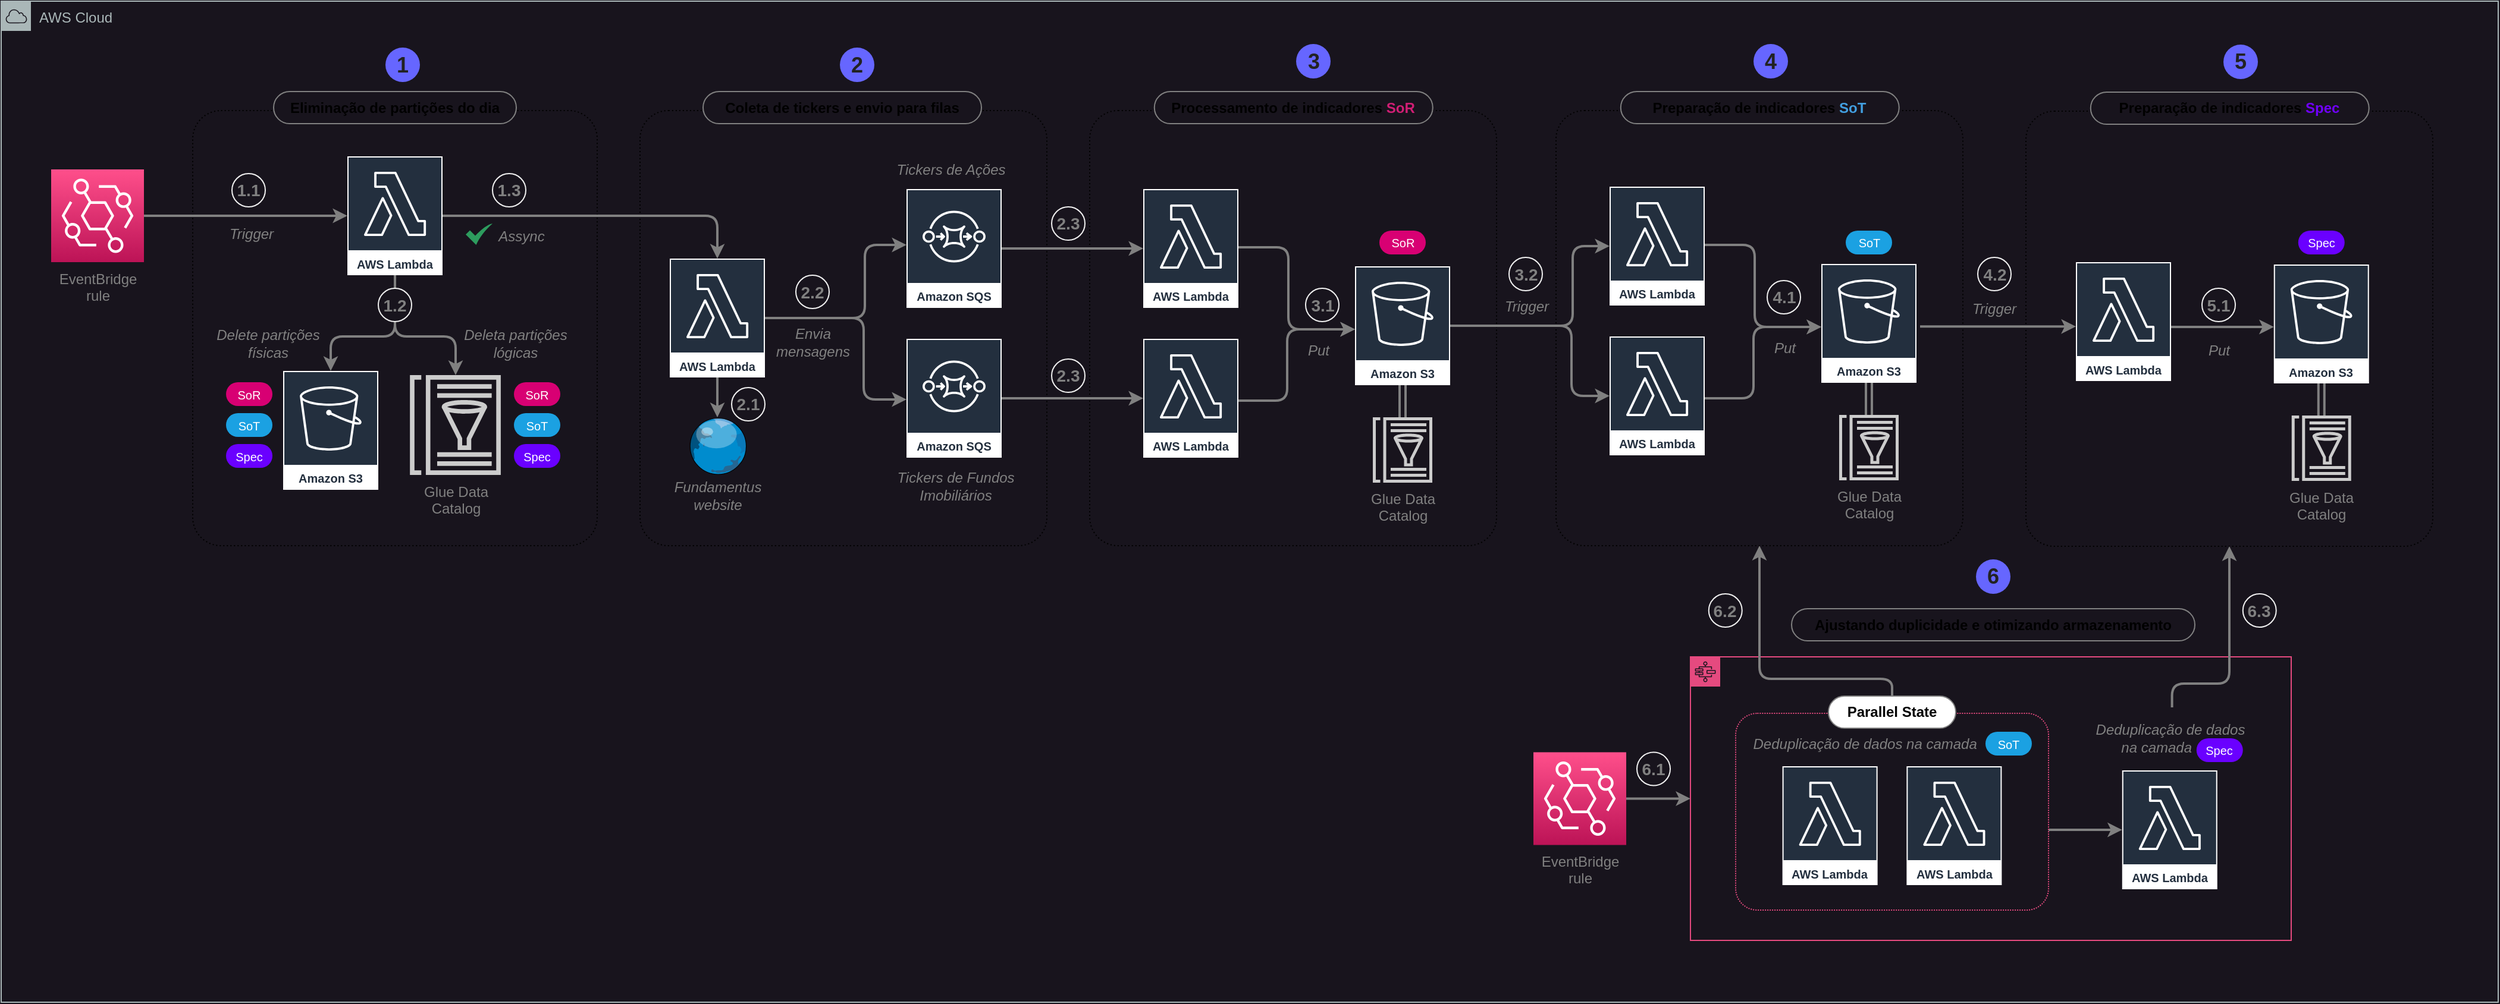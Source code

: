<mxfile>
    <diagram name="pynvest-tools" id="QcfjFlC14eD7CDKg3b7T">
        <mxGraphModel dx="2156" dy="1373" grid="0" gridSize="10" guides="1" tooltips="1" connect="1" arrows="1" fold="1" page="0" pageScale="1" pageWidth="850" pageHeight="1100" background="#18141D" math="0" shadow="0">
            <root>
                <mxCell id="0"/>
                <mxCell id="1" parent="0"/>
                <mxCell id="39" value="AWS Cloud" style="sketch=0;outlineConnect=0;gradientColor=none;html=1;whiteSpace=wrap;fontSize=12;fontStyle=0;shape=mxgraph.aws4.group;grIcon=mxgraph.aws4.group_aws_cloud;strokeColor=#AAB7B8;fillColor=none;verticalAlign=top;align=left;spacingLeft=30;fontColor=#AAB7B8;dashed=0;" parent="1" vertex="1">
                    <mxGeometry x="-88" y="-93" width="2099" height="842" as="geometry"/>
                </mxCell>
                <mxCell id="135" value="" style="rounded=1;whiteSpace=wrap;html=1;arcSize=7;dashed=1;dashPattern=1 2;fillColor=#18141D;" parent="1" vertex="1">
                    <mxGeometry x="827" y="-1" width="342" height="366" as="geometry"/>
                </mxCell>
                <mxCell id="118" value="" style="rounded=1;whiteSpace=wrap;html=1;arcSize=7;dashed=1;dashPattern=1 2;fillColor=#18141D;" parent="1" vertex="1">
                    <mxGeometry x="449" y="-1" width="342" height="366" as="geometry"/>
                </mxCell>
                <mxCell id="107" value="" style="rounded=1;whiteSpace=wrap;html=1;arcSize=7;dashed=1;dashPattern=1 2;fillColor=#18141D;" parent="1" vertex="1">
                    <mxGeometry x="73" y="-1" width="340" height="366" as="geometry"/>
                </mxCell>
                <mxCell id="108" style="edgeStyle=orthogonalEdgeStyle;html=1;strokeColor=#808080;strokeWidth=2;" parent="1" source="7" target="47" edge="1">
                    <mxGeometry relative="1" as="geometry"/>
                </mxCell>
                <mxCell id="7" value="&lt;font color=&quot;#808080&quot;&gt;EventBridge&lt;br&gt;rule&lt;br&gt;&lt;/font&gt;" style="sketch=0;points=[[0,0,0],[0.25,0,0],[0.5,0,0],[0.75,0,0],[1,0,0],[0,1,0],[0.25,1,0],[0.5,1,0],[0.75,1,0],[1,1,0],[0,0.25,0],[0,0.5,0],[0,0.75,0],[1,0.25,0],[1,0.5,0],[1,0.75,0]];outlineConnect=0;fontColor=#232F3E;gradientColor=#FF4F8B;gradientDirection=north;fillColor=#BC1356;strokeColor=#ffffff;dashed=0;verticalLabelPosition=bottom;verticalAlign=top;align=center;html=1;fontSize=12;fontStyle=0;aspect=fixed;shape=mxgraph.aws4.resourceIcon;resIcon=mxgraph.aws4.eventbridge;" parent="1" vertex="1">
                    <mxGeometry x="-46" y="48.5" width="78" height="78" as="geometry"/>
                </mxCell>
                <mxCell id="37" value="&lt;font style=&quot;font-size: 12px;&quot;&gt;&lt;br&gt;&lt;/font&gt;" style="verticalLabelPosition=bottom;sketch=0;aspect=fixed;html=1;verticalAlign=top;strokeColor=none;align=center;outlineConnect=0;shape=mxgraph.citrix.globe;fontSize=18;fontColor=#808080;" parent="1" vertex="1">
                    <mxGeometry x="488.88" y="257" width="50.24" height="48" as="geometry"/>
                </mxCell>
                <mxCell id="52" style="edgeStyle=orthogonalEdgeStyle;html=1;strokeColor=#808080;strokeWidth=2;" parent="1" source="47" target="51" edge="1">
                    <mxGeometry relative="1" as="geometry">
                        <Array as="points">
                            <mxPoint x="243" y="189"/>
                            <mxPoint x="189" y="189"/>
                        </Array>
                    </mxGeometry>
                </mxCell>
                <mxCell id="55" style="edgeStyle=orthogonalEdgeStyle;html=1;strokeColor=#808080;strokeWidth=2;" parent="1" source="47" target="53" edge="1">
                    <mxGeometry relative="1" as="geometry">
                        <Array as="points">
                            <mxPoint x="243" y="189"/>
                            <mxPoint x="294" y="189"/>
                        </Array>
                    </mxGeometry>
                </mxCell>
                <mxCell id="119" style="edgeStyle=orthogonalEdgeStyle;html=1;strokeColor=#808080;strokeWidth=2;" parent="1" source="47" target="111" edge="1">
                    <mxGeometry relative="1" as="geometry">
                        <Array as="points">
                            <mxPoint x="514" y="87"/>
                        </Array>
                    </mxGeometry>
                </mxCell>
                <mxCell id="47" value="AWS Lambda" style="sketch=0;outlineConnect=0;fontColor=#232F3E;gradientColor=none;strokeColor=#ffffff;fillColor=#232F3E;dashed=0;verticalLabelPosition=middle;verticalAlign=bottom;align=center;html=1;whiteSpace=wrap;fontSize=10;fontStyle=1;spacing=3;shape=mxgraph.aws4.productIcon;prIcon=mxgraph.aws4.lambda;" parent="1" vertex="1">
                    <mxGeometry x="203" y="37.5" width="80" height="100" as="geometry"/>
                </mxCell>
                <mxCell id="51" value="Amazon S3" style="sketch=0;outlineConnect=0;fontColor=#232F3E;gradientColor=none;strokeColor=#ffffff;fillColor=#232F3E;dashed=0;verticalLabelPosition=middle;verticalAlign=bottom;align=center;html=1;whiteSpace=wrap;fontSize=10;fontStyle=1;spacing=3;shape=mxgraph.aws4.productIcon;prIcon=mxgraph.aws4.s3;" parent="1" vertex="1">
                    <mxGeometry x="149" y="218" width="80" height="100" as="geometry"/>
                </mxCell>
                <mxCell id="53" value="&lt;font style=&quot;background-color: rgb(24, 20, 29);&quot; color=&quot;#808080&quot;&gt;Glue Data&lt;br&gt;Catalog&lt;/font&gt;" style="sketch=0;outlineConnect=0;fontColor=#232F3E;gradientColor=none;fillColor=#CCCCCC;strokeColor=none;dashed=0;verticalLabelPosition=bottom;verticalAlign=top;align=center;html=1;fontSize=12;fontStyle=0;aspect=fixed;pointerEvents=1;shape=mxgraph.aws4.glue_data_catalog;" parent="1" vertex="1">
                    <mxGeometry x="255" y="221.5" width="77.54" height="84" as="geometry"/>
                </mxCell>
                <mxCell id="58" value="&lt;i&gt;Trigger&lt;/i&gt;" style="text;html=1;align=center;verticalAlign=middle;resizable=0;points=[];autosize=1;strokeColor=none;fillColor=none;fontColor=#808080;" parent="1" vertex="1">
                    <mxGeometry x="94" y="90" width="55" height="26" as="geometry"/>
                </mxCell>
                <mxCell id="64" value="&lt;i&gt;Delete partições&lt;br&gt;físicas&lt;br&gt;&lt;/i&gt;" style="text;html=1;align=center;verticalAlign=middle;resizable=0;points=[];autosize=1;strokeColor=none;fillColor=none;fontColor=#808080;" parent="1" vertex="1">
                    <mxGeometry x="83" y="174" width="105" height="41" as="geometry"/>
                </mxCell>
                <mxCell id="65" value="&lt;i&gt;Deleta partições&lt;br&gt;lógicas&lt;br&gt;&lt;/i&gt;" style="text;html=1;align=center;verticalAlign=middle;resizable=0;points=[];autosize=1;strokeColor=none;fillColor=none;fontColor=#808080;" parent="1" vertex="1">
                    <mxGeometry x="291" y="174" width="105" height="41" as="geometry"/>
                </mxCell>
                <mxCell id="76" value="SoR" style="rounded=1;whiteSpace=wrap;html=1;arcSize=50;fillColor=#d80073;fontColor=#ffffff;strokeColor=none;fontSize=10;" parent="1" vertex="1">
                    <mxGeometry x="101" y="227.5" width="39" height="20" as="geometry"/>
                </mxCell>
                <mxCell id="77" value="SoT" style="rounded=1;whiteSpace=wrap;html=1;arcSize=50;fillColor=#1ba1e2;fontColor=#ffffff;strokeColor=none;fontSize=10;" parent="1" vertex="1">
                    <mxGeometry x="101" y="253.5" width="39" height="20" as="geometry"/>
                </mxCell>
                <mxCell id="78" value="Spec" style="rounded=1;whiteSpace=wrap;html=1;arcSize=50;fillColor=#6a00ff;fontColor=#ffffff;strokeColor=none;fontSize=10;" parent="1" vertex="1">
                    <mxGeometry x="101" y="279.5" width="39" height="20" as="geometry"/>
                </mxCell>
                <mxCell id="104" value="SoR" style="rounded=1;whiteSpace=wrap;html=1;arcSize=50;fillColor=#d80073;fontColor=#ffffff;strokeColor=none;fontSize=10;" parent="1" vertex="1">
                    <mxGeometry x="343" y="227.5" width="39" height="20" as="geometry"/>
                </mxCell>
                <mxCell id="105" value="SoT" style="rounded=1;whiteSpace=wrap;html=1;arcSize=50;fillColor=#1ba1e2;fontColor=#ffffff;strokeColor=none;fontSize=10;" parent="1" vertex="1">
                    <mxGeometry x="343" y="253.5" width="39" height="20" as="geometry"/>
                </mxCell>
                <mxCell id="106" value="Spec" style="rounded=1;whiteSpace=wrap;html=1;arcSize=50;fillColor=#6a00ff;fontColor=#ffffff;strokeColor=none;fontSize=10;" parent="1" vertex="1">
                    <mxGeometry x="343" y="279.5" width="39" height="20" as="geometry"/>
                </mxCell>
                <mxCell id="109" style="edgeStyle=orthogonalEdgeStyle;html=1;strokeColor=#808080;strokeWidth=2;" parent="1" source="111" target="112" edge="1">
                    <mxGeometry relative="1" as="geometry">
                        <Array as="points">
                            <mxPoint x="638" y="174"/>
                            <mxPoint x="638" y="112"/>
                        </Array>
                    </mxGeometry>
                </mxCell>
                <mxCell id="110" style="edgeStyle=orthogonalEdgeStyle;html=1;strokeColor=#808080;strokeWidth=2;" parent="1" source="111" target="113" edge="1">
                    <mxGeometry relative="1" as="geometry">
                        <Array as="points">
                            <mxPoint x="637" y="174"/>
                            <mxPoint x="637" y="242"/>
                        </Array>
                    </mxGeometry>
                </mxCell>
                <mxCell id="140" style="edgeStyle=orthogonalEdgeStyle;html=1;strokeColor=#808080;strokeWidth=2;" parent="1" source="111" target="37" edge="1">
                    <mxGeometry relative="1" as="geometry"/>
                </mxCell>
                <mxCell id="111" value="AWS Lambda" style="sketch=0;outlineConnect=0;fontColor=#232F3E;gradientColor=none;strokeColor=#ffffff;fillColor=#232F3E;dashed=0;verticalLabelPosition=middle;verticalAlign=bottom;align=center;html=1;whiteSpace=wrap;fontSize=10;fontStyle=1;spacing=3;shape=mxgraph.aws4.productIcon;prIcon=mxgraph.aws4.lambda;" parent="1" vertex="1">
                    <mxGeometry x="474" y="123.5" width="80" height="100" as="geometry"/>
                </mxCell>
                <mxCell id="133" style="edgeStyle=orthogonalEdgeStyle;html=1;strokeColor=#808080;strokeWidth=2;" parent="1" source="112" target="126" edge="1">
                    <mxGeometry relative="1" as="geometry"/>
                </mxCell>
                <mxCell id="112" value="Amazon SQS" style="sketch=0;outlineConnect=0;fontColor=#232F3E;gradientColor=none;strokeColor=#ffffff;fillColor=#232F3E;dashed=0;verticalLabelPosition=middle;verticalAlign=bottom;align=center;html=1;whiteSpace=wrap;fontSize=10;fontStyle=1;spacing=3;shape=mxgraph.aws4.productIcon;prIcon=mxgraph.aws4.sqs;" parent="1" vertex="1">
                    <mxGeometry x="673" y="65" width="80" height="100" as="geometry"/>
                </mxCell>
                <mxCell id="134" style="edgeStyle=orthogonalEdgeStyle;html=1;strokeColor=#808080;strokeWidth=2;" parent="1" source="113" target="124" edge="1">
                    <mxGeometry relative="1" as="geometry"/>
                </mxCell>
                <mxCell id="113" value="Amazon SQS" style="sketch=0;outlineConnect=0;fontColor=#232F3E;gradientColor=none;strokeColor=#ffffff;fillColor=#232F3E;dashed=0;verticalLabelPosition=middle;verticalAlign=bottom;align=center;html=1;whiteSpace=wrap;fontSize=10;fontStyle=1;spacing=3;shape=mxgraph.aws4.productIcon;prIcon=mxgraph.aws4.sqs;" parent="1" vertex="1">
                    <mxGeometry x="673" y="191" width="80" height="100" as="geometry"/>
                </mxCell>
                <mxCell id="115" value="&lt;i&gt;Envia&lt;br&gt;mensagens&lt;br&gt;&lt;/i&gt;" style="text;html=1;align=center;verticalAlign=middle;resizable=0;points=[];autosize=1;strokeColor=none;fillColor=none;fontColor=#808080;" parent="1" vertex="1">
                    <mxGeometry x="554" y="173" width="80" height="41" as="geometry"/>
                </mxCell>
                <mxCell id="116" value="&lt;i&gt;Tickers de Fundos&lt;br&gt;Imobiliários&lt;br&gt;&lt;/i&gt;" style="text;html=1;align=center;verticalAlign=middle;resizable=0;points=[];autosize=1;strokeColor=none;fillColor=none;fontColor=#808080;" parent="1" vertex="1">
                    <mxGeometry x="655" y="294.5" width="117" height="41" as="geometry"/>
                </mxCell>
                <mxCell id="117" value="&lt;i&gt;Tickers de Ações&lt;br&gt;&lt;/i&gt;" style="text;html=1;align=center;verticalAlign=middle;resizable=0;points=[];autosize=1;strokeColor=none;fillColor=none;fontColor=#808080;" parent="1" vertex="1">
                    <mxGeometry x="655" y="36" width="109" height="26" as="geometry"/>
                </mxCell>
                <mxCell id="120" value="&lt;i&gt;Assync&lt;/i&gt;" style="text;html=1;align=center;verticalAlign=middle;resizable=0;points=[];autosize=1;strokeColor=none;fillColor=none;fontColor=#808080;" parent="1" vertex="1">
                    <mxGeometry x="320" y="92" width="57" height="26" as="geometry"/>
                </mxCell>
                <mxCell id="121" value="" style="sketch=0;html=1;aspect=fixed;strokeColor=none;shadow=0;align=center;verticalAlign=top;fillColor=#2D9C5E;shape=mxgraph.gcp2.check;dashed=1;dashPattern=1 2;" parent="1" vertex="1">
                    <mxGeometry x="302.5" y="94" width="22.5" height="18" as="geometry"/>
                </mxCell>
                <mxCell id="123" style="edgeStyle=orthogonalEdgeStyle;html=1;strokeColor=#808080;strokeWidth=2;" parent="1" source="124" target="128" edge="1">
                    <mxGeometry relative="1" as="geometry">
                        <Array as="points">
                            <mxPoint x="993" y="243"/>
                            <mxPoint x="993" y="183"/>
                        </Array>
                    </mxGeometry>
                </mxCell>
                <mxCell id="124" value="AWS Lambda" style="sketch=0;outlineConnect=0;fontColor=#232F3E;gradientColor=none;strokeColor=#ffffff;fillColor=#232F3E;dashed=0;verticalLabelPosition=middle;verticalAlign=bottom;align=center;html=1;whiteSpace=wrap;fontSize=10;fontStyle=1;spacing=3;shape=mxgraph.aws4.productIcon;prIcon=mxgraph.aws4.lambda;" parent="1" vertex="1">
                    <mxGeometry x="872" y="191" width="80" height="100" as="geometry"/>
                </mxCell>
                <mxCell id="125" style="edgeStyle=orthogonalEdgeStyle;html=1;strokeColor=#808080;strokeWidth=2;" parent="1" source="126" target="128" edge="1">
                    <mxGeometry relative="1" as="geometry">
                        <Array as="points">
                            <mxPoint x="994" y="114"/>
                            <mxPoint x="994" y="183"/>
                        </Array>
                    </mxGeometry>
                </mxCell>
                <mxCell id="126" value="AWS Lambda" style="sketch=0;outlineConnect=0;fontColor=#232F3E;gradientColor=none;strokeColor=#ffffff;fillColor=#232F3E;dashed=0;verticalLabelPosition=middle;verticalAlign=bottom;align=center;html=1;whiteSpace=wrap;fontSize=10;fontStyle=1;spacing=3;shape=mxgraph.aws4.productIcon;prIcon=mxgraph.aws4.lambda;" parent="1" vertex="1">
                    <mxGeometry x="872" y="65" width="80" height="100" as="geometry"/>
                </mxCell>
                <mxCell id="127" style="edgeStyle=orthogonalEdgeStyle;html=1;strokeColor=#808080;strokeWidth=2;fontSize=10;fontColor=#808080;shape=link;" parent="1" source="128" target="132" edge="1">
                    <mxGeometry relative="1" as="geometry"/>
                </mxCell>
                <mxCell id="128" value="Amazon S3" style="sketch=0;outlineConnect=0;fontColor=#232F3E;gradientColor=none;strokeColor=#ffffff;fillColor=#232F3E;dashed=0;verticalLabelPosition=middle;verticalAlign=bottom;align=center;html=1;whiteSpace=wrap;fontSize=10;fontStyle=1;spacing=3;shape=mxgraph.aws4.productIcon;prIcon=mxgraph.aws4.s3;" parent="1" vertex="1">
                    <mxGeometry x="1050" y="130" width="80" height="100" as="geometry"/>
                </mxCell>
                <mxCell id="130" value="&lt;i&gt;Put&lt;/i&gt;" style="text;html=1;align=center;verticalAlign=middle;resizable=0;points=[];autosize=1;strokeColor=none;fillColor=none;fontColor=#808080;" parent="1" vertex="1">
                    <mxGeometry x="1000.5" y="188" width="36" height="26" as="geometry"/>
                </mxCell>
                <mxCell id="131" value="SoR" style="rounded=1;whiteSpace=wrap;html=1;arcSize=50;fillColor=#d80073;fontColor=#ffffff;strokeColor=none;fontSize=10;" parent="1" vertex="1">
                    <mxGeometry x="1070.5" y="100" width="39" height="20" as="geometry"/>
                </mxCell>
                <mxCell id="132" value="&lt;font style=&quot;background-color: rgb(24, 20, 29);&quot; color=&quot;#808080&quot;&gt;Glue Data&lt;br&gt;Catalog&lt;/font&gt;" style="sketch=0;outlineConnect=0;fontColor=#232F3E;gradientColor=none;fillColor=#CCCCCC;strokeColor=none;dashed=0;verticalLabelPosition=bottom;verticalAlign=top;align=center;html=1;fontSize=12;fontStyle=0;aspect=fixed;pointerEvents=1;shape=mxgraph.aws4.glue_data_catalog;" parent="1" vertex="1">
                    <mxGeometry x="1064.61" y="257" width="50.77" height="55" as="geometry"/>
                </mxCell>
                <mxCell id="136" value="&lt;b&gt;Eliminação de partições do dia&lt;/b&gt;" style="rounded=1;whiteSpace=wrap;html=1;strokeColor=#808080;gradientColor=none;arcSize=50;fillColor=#18141D;" parent="1" vertex="1">
                    <mxGeometry x="141" y="-17" width="204" height="27" as="geometry"/>
                </mxCell>
                <mxCell id="137" value="&lt;b&gt;Coleta de tickers e envio para filas&lt;/b&gt;" style="rounded=1;whiteSpace=wrap;html=1;strokeColor=#808080;gradientColor=none;arcSize=50;fillColor=#18141D;" parent="1" vertex="1">
                    <mxGeometry x="502" y="-17" width="234" height="27" as="geometry"/>
                </mxCell>
                <mxCell id="138" value="&lt;b&gt;Processamento de indicadores &lt;font color=&quot;#d01e74&quot;&gt;SoR&lt;/font&gt;&lt;/b&gt;" style="rounded=1;whiteSpace=wrap;html=1;strokeColor=#808080;gradientColor=none;arcSize=50;fillColor=#18141D;" parent="1" vertex="1">
                    <mxGeometry x="881.38" y="-17" width="234" height="27" as="geometry"/>
                </mxCell>
                <mxCell id="139" value="&lt;i&gt;Fundamentus&lt;br&gt;website&lt;br&gt;&lt;/i&gt;" style="text;html=1;align=center;verticalAlign=middle;resizable=0;points=[];autosize=1;strokeColor=none;fillColor=none;fontColor=#808080;" parent="1" vertex="1">
                    <mxGeometry x="468.5" y="302" width="91" height="41" as="geometry"/>
                </mxCell>
                <mxCell id="177" value="&lt;b style=&quot;&quot;&gt;&lt;font style=&quot;font-size: 14px;&quot;&gt;1.1&lt;/font&gt;&lt;/b&gt;" style="ellipse;whiteSpace=wrap;html=1;aspect=fixed;fontColor=#808080;fillColor=#18141D;strokeColor=#F0F0F0;fontSize=12;" parent="1" vertex="1">
                    <mxGeometry x="106" y="52" width="28" height="28" as="geometry"/>
                </mxCell>
                <mxCell id="183" value="" style="rounded=1;whiteSpace=wrap;html=1;arcSize=7;dashed=1;dashPattern=1 2;fillColor=#18141D;" parent="1" vertex="1">
                    <mxGeometry x="1219" y="-1" width="342" height="366" as="geometry"/>
                </mxCell>
                <mxCell id="184" style="edgeStyle=orthogonalEdgeStyle;html=1;strokeColor=#808080;strokeWidth=2;" parent="1" source="185" target="189" edge="1">
                    <mxGeometry relative="1" as="geometry">
                        <Array as="points">
                            <mxPoint x="1385" y="241"/>
                            <mxPoint x="1385" y="181"/>
                        </Array>
                    </mxGeometry>
                </mxCell>
                <mxCell id="185" value="AWS Lambda" style="sketch=0;outlineConnect=0;fontColor=#232F3E;gradientColor=none;strokeColor=#ffffff;fillColor=#232F3E;dashed=0;verticalLabelPosition=middle;verticalAlign=bottom;align=center;html=1;whiteSpace=wrap;fontSize=10;fontStyle=1;spacing=3;shape=mxgraph.aws4.productIcon;prIcon=mxgraph.aws4.lambda;" parent="1" vertex="1">
                    <mxGeometry x="1264" y="189" width="80" height="100" as="geometry"/>
                </mxCell>
                <mxCell id="186" style="edgeStyle=orthogonalEdgeStyle;html=1;strokeColor=#808080;strokeWidth=2;" parent="1" source="187" target="189" edge="1">
                    <mxGeometry relative="1" as="geometry">
                        <Array as="points">
                            <mxPoint x="1386" y="112"/>
                            <mxPoint x="1386" y="181"/>
                        </Array>
                    </mxGeometry>
                </mxCell>
                <mxCell id="187" value="AWS Lambda" style="sketch=0;outlineConnect=0;fontColor=#232F3E;gradientColor=none;strokeColor=#ffffff;fillColor=#232F3E;dashed=0;verticalLabelPosition=middle;verticalAlign=bottom;align=center;html=1;whiteSpace=wrap;fontSize=10;fontStyle=1;spacing=3;shape=mxgraph.aws4.productIcon;prIcon=mxgraph.aws4.lambda;" parent="1" vertex="1">
                    <mxGeometry x="1264" y="63" width="80" height="100" as="geometry"/>
                </mxCell>
                <mxCell id="188" style="edgeStyle=orthogonalEdgeStyle;html=1;strokeColor=#808080;strokeWidth=2;fontSize=10;fontColor=#808080;shape=link;" parent="1" source="189" target="191" edge="1">
                    <mxGeometry relative="1" as="geometry"/>
                </mxCell>
                <mxCell id="189" value="Amazon S3" style="sketch=0;outlineConnect=0;fontColor=#232F3E;gradientColor=none;strokeColor=#ffffff;fillColor=#232F3E;dashed=0;verticalLabelPosition=middle;verticalAlign=bottom;align=center;html=1;whiteSpace=wrap;fontSize=10;fontStyle=1;spacing=3;shape=mxgraph.aws4.productIcon;prIcon=mxgraph.aws4.s3;" parent="1" vertex="1">
                    <mxGeometry x="1442" y="128" width="80" height="100" as="geometry"/>
                </mxCell>
                <mxCell id="190" value="&lt;i&gt;Put&lt;/i&gt;" style="text;html=1;align=center;verticalAlign=middle;resizable=0;points=[];autosize=1;strokeColor=none;fillColor=none;fontColor=#808080;" parent="1" vertex="1">
                    <mxGeometry x="1392.5" y="186" width="36" height="26" as="geometry"/>
                </mxCell>
                <mxCell id="191" value="&lt;font style=&quot;background-color: rgb(24, 20, 29);&quot; color=&quot;#808080&quot;&gt;Glue Data&lt;br&gt;Catalog&lt;/font&gt;" style="sketch=0;outlineConnect=0;fontColor=#232F3E;gradientColor=none;fillColor=#CCCCCC;strokeColor=none;dashed=0;verticalLabelPosition=bottom;verticalAlign=top;align=center;html=1;fontSize=12;fontStyle=0;aspect=fixed;pointerEvents=1;shape=mxgraph.aws4.glue_data_catalog;" parent="1" vertex="1">
                    <mxGeometry x="1456.61" y="255" width="50.77" height="55" as="geometry"/>
                </mxCell>
                <mxCell id="192" value="SoT" style="rounded=1;whiteSpace=wrap;html=1;arcSize=50;fillColor=#1ba1e2;fontColor=#ffffff;strokeColor=none;fontSize=10;" parent="1" vertex="1">
                    <mxGeometry x="1462.5" y="100" width="39" height="20" as="geometry"/>
                </mxCell>
                <mxCell id="195" value="&lt;b&gt;Preparação de indicadores &lt;font color=&quot;#429fe0&quot;&gt;SoT&lt;/font&gt;&lt;/b&gt;" style="rounded=1;whiteSpace=wrap;html=1;strokeColor=#808080;gradientColor=none;arcSize=50;fillColor=#18141D;" parent="1" vertex="1">
                    <mxGeometry x="1273.38" y="-17" width="234" height="27" as="geometry"/>
                </mxCell>
                <mxCell id="196" style="edgeStyle=orthogonalEdgeStyle;html=1;strokeColor=#808080;strokeWidth=2;fontColor=#d01e74;" parent="1" source="128" target="187" edge="1">
                    <mxGeometry relative="1" as="geometry">
                        <Array as="points">
                            <mxPoint x="1233" y="180"/>
                            <mxPoint x="1233" y="113"/>
                        </Array>
                    </mxGeometry>
                </mxCell>
                <mxCell id="197" style="edgeStyle=orthogonalEdgeStyle;html=1;strokeColor=#808080;strokeWidth=2;fontColor=#d01e74;" parent="1" source="128" target="185" edge="1">
                    <mxGeometry relative="1" as="geometry">
                        <Array as="points">
                            <mxPoint x="1232" y="180"/>
                            <mxPoint x="1232" y="239"/>
                        </Array>
                    </mxGeometry>
                </mxCell>
                <mxCell id="198" value="&lt;i&gt;Trigger&lt;/i&gt;" style="text;html=1;align=center;verticalAlign=middle;resizable=0;points=[];autosize=1;strokeColor=none;fillColor=none;fontColor=#808080;" parent="1" vertex="1">
                    <mxGeometry x="1166" y="150.5" width="55" height="26" as="geometry"/>
                </mxCell>
                <mxCell id="201" value="&lt;b&gt;&lt;font style=&quot;font-size: 18px;&quot;&gt;1&lt;/font&gt;&lt;/b&gt;" style="ellipse;whiteSpace=wrap;html=1;aspect=fixed;fontColor=#222222;fillColor=#6666FF;strokeColor=none;" parent="1" vertex="1">
                    <mxGeometry x="235" y="-54" width="29" height="29" as="geometry"/>
                </mxCell>
                <mxCell id="202" value="&lt;b&gt;&lt;font style=&quot;font-size: 18px;&quot;&gt;2&lt;/font&gt;&lt;/b&gt;" style="ellipse;whiteSpace=wrap;html=1;aspect=fixed;fontColor=#222222;fillColor=#6666FF;strokeColor=none;" parent="1" vertex="1">
                    <mxGeometry x="617" y="-54" width="29" height="29" as="geometry"/>
                </mxCell>
                <mxCell id="203" value="&lt;b&gt;&lt;font style=&quot;font-size: 18px;&quot;&gt;3&lt;/font&gt;&lt;/b&gt;" style="ellipse;whiteSpace=wrap;html=1;aspect=fixed;fontColor=#222222;fillColor=#6666FF;strokeColor=none;" parent="1" vertex="1">
                    <mxGeometry x="1000.5" y="-57" width="29" height="29" as="geometry"/>
                </mxCell>
                <mxCell id="204" value="&lt;b&gt;&lt;font style=&quot;font-size: 18px;&quot;&gt;4&lt;/font&gt;&lt;/b&gt;" style="ellipse;whiteSpace=wrap;html=1;aspect=fixed;fontColor=#222222;fillColor=#6666FF;strokeColor=none;" parent="1" vertex="1">
                    <mxGeometry x="1385" y="-57" width="29" height="29" as="geometry"/>
                </mxCell>
                <mxCell id="217" value="" style="rounded=1;whiteSpace=wrap;html=1;arcSize=7;dashed=1;dashPattern=1 2;fillColor=#18141D;" parent="1" vertex="1">
                    <mxGeometry x="1614" y="-0.5" width="342" height="366" as="geometry"/>
                </mxCell>
                <mxCell id="220" style="edgeStyle=orthogonalEdgeStyle;html=1;strokeColor=#808080;strokeWidth=2;" parent="1" source="222" target="224" edge="1">
                    <mxGeometry relative="1" as="geometry">
                        <Array as="points">
                            <mxPoint x="1760" y="181"/>
                            <mxPoint x="1760" y="181"/>
                        </Array>
                    </mxGeometry>
                </mxCell>
                <mxCell id="222" value="AWS Lambda" style="sketch=0;outlineConnect=0;fontColor=#232F3E;gradientColor=none;strokeColor=#ffffff;fillColor=#232F3E;dashed=0;verticalLabelPosition=middle;verticalAlign=bottom;align=center;html=1;whiteSpace=wrap;fontSize=10;fontStyle=1;spacing=3;shape=mxgraph.aws4.productIcon;prIcon=mxgraph.aws4.lambda;" parent="1" vertex="1">
                    <mxGeometry x="1656" y="126.5" width="80" height="100" as="geometry"/>
                </mxCell>
                <mxCell id="223" style="edgeStyle=orthogonalEdgeStyle;html=1;strokeColor=#808080;strokeWidth=2;fontSize=10;fontColor=#808080;shape=link;" parent="1" source="224" target="226" edge="1">
                    <mxGeometry relative="1" as="geometry"/>
                </mxCell>
                <mxCell id="224" value="Amazon S3" style="sketch=0;outlineConnect=0;fontColor=#232F3E;gradientColor=none;strokeColor=#ffffff;fillColor=#232F3E;dashed=0;verticalLabelPosition=middle;verticalAlign=bottom;align=center;html=1;whiteSpace=wrap;fontSize=10;fontStyle=1;spacing=3;shape=mxgraph.aws4.productIcon;prIcon=mxgraph.aws4.s3;" parent="1" vertex="1">
                    <mxGeometry x="1822.38" y="128.5" width="80" height="100" as="geometry"/>
                </mxCell>
                <mxCell id="225" value="&lt;i&gt;Put&lt;/i&gt;" style="text;html=1;align=center;verticalAlign=middle;resizable=0;points=[];autosize=1;strokeColor=none;fillColor=none;fontColor=#808080;" parent="1" vertex="1">
                    <mxGeometry x="1758" y="188" width="36" height="26" as="geometry"/>
                </mxCell>
                <mxCell id="226" value="&lt;font style=&quot;background-color: rgb(24, 20, 29);&quot; color=&quot;#808080&quot;&gt;Glue Data&lt;br&gt;Catalog&lt;/font&gt;" style="sketch=0;outlineConnect=0;fontColor=#232F3E;gradientColor=none;fillColor=#CCCCCC;strokeColor=none;dashed=0;verticalLabelPosition=bottom;verticalAlign=top;align=center;html=1;fontSize=12;fontStyle=0;aspect=fixed;pointerEvents=1;shape=mxgraph.aws4.glue_data_catalog;" parent="1" vertex="1">
                    <mxGeometry x="1836.99" y="255.5" width="50.77" height="55" as="geometry"/>
                </mxCell>
                <mxCell id="228" value="&lt;b&gt;Preparação de indicadores &lt;font color=&quot;#7000fd&quot;&gt;Spec&lt;/font&gt;&lt;/b&gt;" style="rounded=1;whiteSpace=wrap;html=1;strokeColor=#808080;gradientColor=none;arcSize=50;fillColor=#18141D;" parent="1" vertex="1">
                    <mxGeometry x="1668.38" y="-16.5" width="234" height="27" as="geometry"/>
                </mxCell>
                <mxCell id="229" style="edgeStyle=orthogonalEdgeStyle;html=1;strokeColor=#808080;strokeWidth=2;fontColor=#d01e74;" parent="1" target="222" edge="1">
                    <mxGeometry relative="1" as="geometry">
                        <mxPoint x="1525" y="180.567" as="sourcePoint"/>
                        <Array as="points">
                            <mxPoint x="1655" y="181"/>
                            <mxPoint x="1655" y="181"/>
                        </Array>
                    </mxGeometry>
                </mxCell>
                <mxCell id="231" value="&lt;i&gt;Trigger&lt;/i&gt;" style="text;html=1;align=center;verticalAlign=middle;resizable=0;points=[];autosize=1;strokeColor=none;fillColor=none;fontColor=#808080;" parent="1" vertex="1">
                    <mxGeometry x="1559" y="153" width="55" height="26" as="geometry"/>
                </mxCell>
                <mxCell id="233" value="&lt;b&gt;&lt;font style=&quot;font-size: 18px;&quot;&gt;5&lt;/font&gt;&lt;/b&gt;" style="ellipse;whiteSpace=wrap;html=1;aspect=fixed;fontColor=#222222;fillColor=#6666FF;strokeColor=none;" parent="1" vertex="1">
                    <mxGeometry x="1780" y="-56.5" width="29" height="29" as="geometry"/>
                </mxCell>
                <mxCell id="234" value="Spec" style="rounded=1;whiteSpace=wrap;html=1;arcSize=50;fillColor=#6a00ff;fontColor=#ffffff;strokeColor=none;fontSize=10;" parent="1" vertex="1">
                    <mxGeometry x="1842.88" y="100" width="39" height="20" as="geometry"/>
                </mxCell>
                <mxCell id="301" style="edgeStyle=orthogonalEdgeStyle;html=1;fontSize=10;fontColor=#D12566;strokeWidth=2;strokeColor=#808080;" parent="1" source="236" target="290" edge="1">
                    <mxGeometry relative="1" as="geometry"/>
                </mxCell>
                <mxCell id="236" value="&lt;font color=&quot;#808080&quot;&gt;EventBridge&lt;br&gt;rule&lt;br&gt;&lt;/font&gt;" style="sketch=0;points=[[0,0,0],[0.25,0,0],[0.5,0,0],[0.75,0,0],[1,0,0],[0,1,0],[0.25,1,0],[0.5,1,0],[0.75,1,0],[1,1,0],[0,0.25,0],[0,0.5,0],[0,0.75,0],[1,0.25,0],[1,0.5,0],[1,0.75,0]];outlineConnect=0;fontColor=#232F3E;gradientColor=#FF4F8B;gradientDirection=north;fillColor=#BC1356;strokeColor=#ffffff;dashed=0;verticalLabelPosition=bottom;verticalAlign=top;align=center;html=1;fontSize=12;fontStyle=0;aspect=fixed;shape=mxgraph.aws4.resourceIcon;resIcon=mxgraph.aws4.eventbridge;strokeWidth=2;" parent="1" vertex="1">
                    <mxGeometry x="1200" y="538.75" width="78" height="78" as="geometry"/>
                </mxCell>
                <mxCell id="248" value="&lt;b&gt;&lt;font style=&quot;font-size: 18px;&quot;&gt;6&lt;/font&gt;&lt;/b&gt;" style="ellipse;whiteSpace=wrap;html=1;aspect=fixed;fontColor=#222222;fillColor=#6666FF;strokeColor=none;" parent="1" vertex="1">
                    <mxGeometry x="1572" y="376.5" width="29" height="29" as="geometry"/>
                </mxCell>
                <mxCell id="250" value="&lt;b style=&quot;&quot;&gt;&lt;font style=&quot;font-size: 14px;&quot;&gt;1.2&lt;/font&gt;&lt;/b&gt;" style="ellipse;whiteSpace=wrap;html=1;aspect=fixed;fontColor=#808080;fillColor=#18141D;strokeColor=#F0F0F0;fontSize=12;" parent="1" vertex="1">
                    <mxGeometry x="229" y="148.5" width="28" height="28" as="geometry"/>
                </mxCell>
                <mxCell id="251" value="&lt;b style=&quot;&quot;&gt;&lt;font style=&quot;font-size: 14px;&quot;&gt;1.3&lt;/font&gt;&lt;/b&gt;" style="ellipse;whiteSpace=wrap;html=1;aspect=fixed;fontColor=#808080;fillColor=#18141D;strokeColor=#F0F0F0;fontSize=12;" parent="1" vertex="1">
                    <mxGeometry x="325" y="52" width="28" height="28" as="geometry"/>
                </mxCell>
                <mxCell id="253" value="&lt;b style=&quot;&quot;&gt;&lt;font style=&quot;font-size: 14px;&quot;&gt;2.1&lt;/font&gt;&lt;/b&gt;" style="ellipse;whiteSpace=wrap;html=1;aspect=fixed;fontColor=#808080;fillColor=#18141D;strokeColor=#F0F0F0;fontSize=12;" parent="1" vertex="1">
                    <mxGeometry x="526" y="232" width="28" height="28" as="geometry"/>
                </mxCell>
                <mxCell id="254" value="&lt;b style=&quot;&quot;&gt;&lt;font style=&quot;font-size: 14px;&quot;&gt;2.2&lt;/font&gt;&lt;/b&gt;" style="ellipse;whiteSpace=wrap;html=1;aspect=fixed;fontColor=#808080;fillColor=#18141D;strokeColor=#F0F0F0;fontSize=12;" parent="1" vertex="1">
                    <mxGeometry x="580" y="137.5" width="28" height="28" as="geometry"/>
                </mxCell>
                <mxCell id="255" value="&lt;b style=&quot;&quot;&gt;&lt;font style=&quot;font-size: 14px;&quot;&gt;2.3&lt;/font&gt;&lt;/b&gt;" style="ellipse;whiteSpace=wrap;html=1;aspect=fixed;fontColor=#808080;fillColor=#18141D;strokeColor=#F0F0F0;fontSize=12;" parent="1" vertex="1">
                    <mxGeometry x="795" y="80" width="28" height="28" as="geometry"/>
                </mxCell>
                <mxCell id="256" value="&lt;b style=&quot;&quot;&gt;&lt;font style=&quot;font-size: 14px;&quot;&gt;2.3&lt;/font&gt;&lt;/b&gt;" style="ellipse;whiteSpace=wrap;html=1;aspect=fixed;fontColor=#808080;fillColor=#18141D;strokeColor=#F0F0F0;fontSize=12;" parent="1" vertex="1">
                    <mxGeometry x="795" y="208" width="28" height="28" as="geometry"/>
                </mxCell>
                <mxCell id="257" value="&lt;b style=&quot;&quot;&gt;&lt;font style=&quot;font-size: 14px;&quot;&gt;3.1&lt;/font&gt;&lt;/b&gt;" style="ellipse;whiteSpace=wrap;html=1;aspect=fixed;fontColor=#808080;fillColor=#18141D;strokeColor=#F0F0F0;fontSize=12;" parent="1" vertex="1">
                    <mxGeometry x="1008.5" y="148.5" width="28" height="28" as="geometry"/>
                </mxCell>
                <mxCell id="258" value="&lt;b style=&quot;&quot;&gt;&lt;font style=&quot;font-size: 14px;&quot;&gt;3.2&lt;/font&gt;&lt;/b&gt;" style="ellipse;whiteSpace=wrap;html=1;aspect=fixed;fontColor=#808080;fillColor=#18141D;strokeColor=#F0F0F0;fontSize=12;" parent="1" vertex="1">
                    <mxGeometry x="1179.5" y="122.5" width="28" height="28" as="geometry"/>
                </mxCell>
                <mxCell id="259" value="&lt;b style=&quot;&quot;&gt;&lt;font style=&quot;font-size: 14px;&quot;&gt;4.1&lt;/font&gt;&lt;/b&gt;" style="ellipse;whiteSpace=wrap;html=1;aspect=fixed;fontColor=#808080;fillColor=#18141D;strokeColor=#F0F0F0;fontSize=12;" parent="1" vertex="1">
                    <mxGeometry x="1396.5" y="142" width="28" height="28" as="geometry"/>
                </mxCell>
                <mxCell id="260" value="&lt;b style=&quot;&quot;&gt;&lt;font style=&quot;font-size: 14px;&quot;&gt;4.2&lt;/font&gt;&lt;/b&gt;" style="ellipse;whiteSpace=wrap;html=1;aspect=fixed;fontColor=#808080;fillColor=#18141D;strokeColor=#F0F0F0;fontSize=12;" parent="1" vertex="1">
                    <mxGeometry x="1573.5" y="122.5" width="28" height="28" as="geometry"/>
                </mxCell>
                <mxCell id="261" value="&lt;b style=&quot;&quot;&gt;&lt;font style=&quot;font-size: 14px;&quot;&gt;5.1&lt;/font&gt;&lt;/b&gt;" style="ellipse;whiteSpace=wrap;html=1;aspect=fixed;fontColor=#808080;fillColor=#18141D;strokeColor=#F0F0F0;fontSize=12;" parent="1" vertex="1">
                    <mxGeometry x="1762" y="148.5" width="28" height="28" as="geometry"/>
                </mxCell>
                <mxCell id="265" value="&lt;b style=&quot;&quot;&gt;&lt;font style=&quot;font-size: 14px;&quot;&gt;6.1&lt;/font&gt;&lt;/b&gt;" style="ellipse;whiteSpace=wrap;html=1;aspect=fixed;fontColor=#808080;fillColor=#18141D;strokeColor=#F0F0F0;fontSize=12;" parent="1" vertex="1">
                    <mxGeometry x="1287" y="538.75" width="28" height="28" as="geometry"/>
                </mxCell>
                <mxCell id="245" value="&lt;b&gt;Ajustando duplicidade e otimizando armazenamento&lt;/b&gt;" style="rounded=1;whiteSpace=wrap;html=1;strokeColor=#808080;gradientColor=none;arcSize=50;fillColor=#18141D;" parent="1" vertex="1">
                    <mxGeometry x="1417" y="418" width="339" height="27" as="geometry"/>
                </mxCell>
                <mxCell id="290" value="" style="sketch=0;outlineConnect=0;gradientColor=none;html=1;whiteSpace=wrap;fontSize=12;fontStyle=0;shape=mxgraph.aws4.group;grIcon=mxgraph.aws4.group_aws_step_functions_workflow;strokeColor=#e54a7f;fillColor=none;verticalAlign=top;align=left;spacingLeft=30;fontColor=#E8E8E8;dashed=0;" parent="1" vertex="1">
                    <mxGeometry x="1331.99" y="458.5" width="505" height="238.5" as="geometry"/>
                </mxCell>
                <mxCell id="305" style="edgeStyle=orthogonalEdgeStyle;html=1;strokeColor=#808080;strokeWidth=2;fontSize=10;fontColor=#D12566;" parent="1" source="291" target="294" edge="1">
                    <mxGeometry relative="1" as="geometry">
                        <Array as="points">
                            <mxPoint x="1653" y="604"/>
                            <mxPoint x="1653" y="604"/>
                        </Array>
                    </mxGeometry>
                </mxCell>
                <mxCell id="291" value="" style="rounded=1;whiteSpace=wrap;html=1;strokeColor=#e54a7f;fontColor=#808080;dashed=1;dashPattern=1 1;arcSize=11;fillColor=#18141D;" parent="1" vertex="1">
                    <mxGeometry x="1369.99" y="506" width="263" height="165.5" as="geometry"/>
                </mxCell>
                <mxCell id="292" value="AWS Lambda" style="sketch=0;outlineConnect=0;fontColor=#232F3E;gradientColor=none;strokeColor=#ffffff;fillColor=#232F3E;dashed=0;verticalLabelPosition=middle;verticalAlign=bottom;align=center;html=1;whiteSpace=wrap;fontSize=10;fontStyle=1;spacing=3;shape=mxgraph.aws4.productIcon;prIcon=mxgraph.aws4.lambda;" parent="1" vertex="1">
                    <mxGeometry x="1409.3" y="550.5" width="80" height="100" as="geometry"/>
                </mxCell>
                <mxCell id="293" value="AWS Lambda" style="sketch=0;outlineConnect=0;fontColor=#232F3E;gradientColor=none;strokeColor=#ffffff;fillColor=#232F3E;dashed=0;verticalLabelPosition=middle;verticalAlign=bottom;align=center;html=1;whiteSpace=wrap;fontSize=10;fontStyle=1;spacing=3;shape=mxgraph.aws4.productIcon;prIcon=mxgraph.aws4.lambda;" parent="1" vertex="1">
                    <mxGeometry x="1513.68" y="550.5" width="80" height="100" as="geometry"/>
                </mxCell>
                <mxCell id="303" style="edgeStyle=orthogonalEdgeStyle;html=1;entryX=0.5;entryY=1;entryDx=0;entryDy=0;strokeColor=#808080;strokeWidth=2;fontSize=10;fontColor=#D12566;exitX=0.51;exitY=-0.121;exitDx=0;exitDy=0;exitPerimeter=0;" parent="1" source="298" target="217" edge="1">
                    <mxGeometry relative="1" as="geometry">
                        <Array as="points">
                            <mxPoint x="1737" y="481"/>
                            <mxPoint x="1785" y="481"/>
                        </Array>
                    </mxGeometry>
                </mxCell>
                <mxCell id="294" value="AWS Lambda" style="sketch=0;outlineConnect=0;fontColor=#232F3E;gradientColor=none;strokeColor=#ffffff;fillColor=#232F3E;dashed=0;verticalLabelPosition=middle;verticalAlign=bottom;align=center;html=1;whiteSpace=wrap;fontSize=10;fontStyle=1;spacing=3;shape=mxgraph.aws4.productIcon;prIcon=mxgraph.aws4.lambda;" parent="1" vertex="1">
                    <mxGeometry x="1694.87" y="554" width="80" height="100" as="geometry"/>
                </mxCell>
                <mxCell id="302" style="edgeStyle=orthogonalEdgeStyle;html=1;strokeColor=#808080;strokeWidth=2;fontSize=10;fontColor=#D12566;" parent="1" source="295" target="183" edge="1">
                    <mxGeometry relative="1" as="geometry">
                        <Array as="points">
                            <mxPoint x="1502" y="477"/>
                            <mxPoint x="1390" y="477"/>
                        </Array>
                    </mxGeometry>
                </mxCell>
                <mxCell id="295" value="&lt;b&gt;Parallel State&lt;/b&gt;" style="rounded=1;whiteSpace=wrap;html=1;strokeColor=#808080;gradientColor=none;arcSize=50;" parent="1" vertex="1">
                    <mxGeometry x="1447.99" y="491.5" width="107" height="27" as="geometry"/>
                </mxCell>
                <mxCell id="296" value="&lt;i&gt;Deduplicação de dados na camada&amp;nbsp; &amp;nbsp; &amp;nbsp; &amp;nbsp;&lt;br&gt;&lt;/i&gt;" style="text;html=1;align=center;verticalAlign=middle;resizable=0;points=[];autosize=1;strokeColor=none;fillColor=none;fontColor=#808080;" parent="1" vertex="1">
                    <mxGeometry x="1375.37" y="518.5" width="229" height="26" as="geometry"/>
                </mxCell>
                <mxCell id="297" value="SoT" style="rounded=1;whiteSpace=wrap;html=1;arcSize=50;fillColor=#1ba1e2;fontColor=#ffffff;strokeColor=none;fontSize=10;" parent="1" vertex="1">
                    <mxGeometry x="1579.98" y="521.5" width="39" height="20" as="geometry"/>
                </mxCell>
                <mxCell id="298" value="&lt;i&gt;Deduplicação de dados&lt;br&gt;na camada&amp;nbsp; &amp;nbsp; &amp;nbsp; &amp;nbsp;&lt;br&gt;&lt;/i&gt;" style="text;html=1;align=center;verticalAlign=middle;resizable=0;points=[];autosize=1;strokeColor=none;fillColor=none;fontColor=#808080;" parent="1" vertex="1">
                    <mxGeometry x="1663.87" y="506" width="143" height="41" as="geometry"/>
                </mxCell>
                <mxCell id="299" value="Spec" style="rounded=1;whiteSpace=wrap;html=1;arcSize=50;fillColor=#6a00ff;fontColor=#ffffff;strokeColor=none;fontSize=10;" parent="1" vertex="1">
                    <mxGeometry x="1757.37" y="527" width="39" height="20" as="geometry"/>
                </mxCell>
                <mxCell id="306" value="&lt;b style=&quot;&quot;&gt;&lt;font style=&quot;font-size: 14px;&quot;&gt;6.2&lt;/font&gt;&lt;/b&gt;" style="ellipse;whiteSpace=wrap;html=1;aspect=fixed;fontColor=#808080;fillColor=#18141D;strokeColor=#F0F0F0;fontSize=12;" parent="1" vertex="1">
                    <mxGeometry x="1347.37" y="405.5" width="28" height="28" as="geometry"/>
                </mxCell>
                <mxCell id="307" value="&lt;b style=&quot;&quot;&gt;&lt;font style=&quot;font-size: 14px;&quot;&gt;6.3&lt;/font&gt;&lt;/b&gt;" style="ellipse;whiteSpace=wrap;html=1;aspect=fixed;fontColor=#808080;fillColor=#18141D;strokeColor=#F0F0F0;fontSize=12;" parent="1" vertex="1">
                    <mxGeometry x="1796.37" y="405.5" width="28" height="28" as="geometry"/>
                </mxCell>
            </root>
        </mxGraphModel>
    </diagram>
</mxfile>